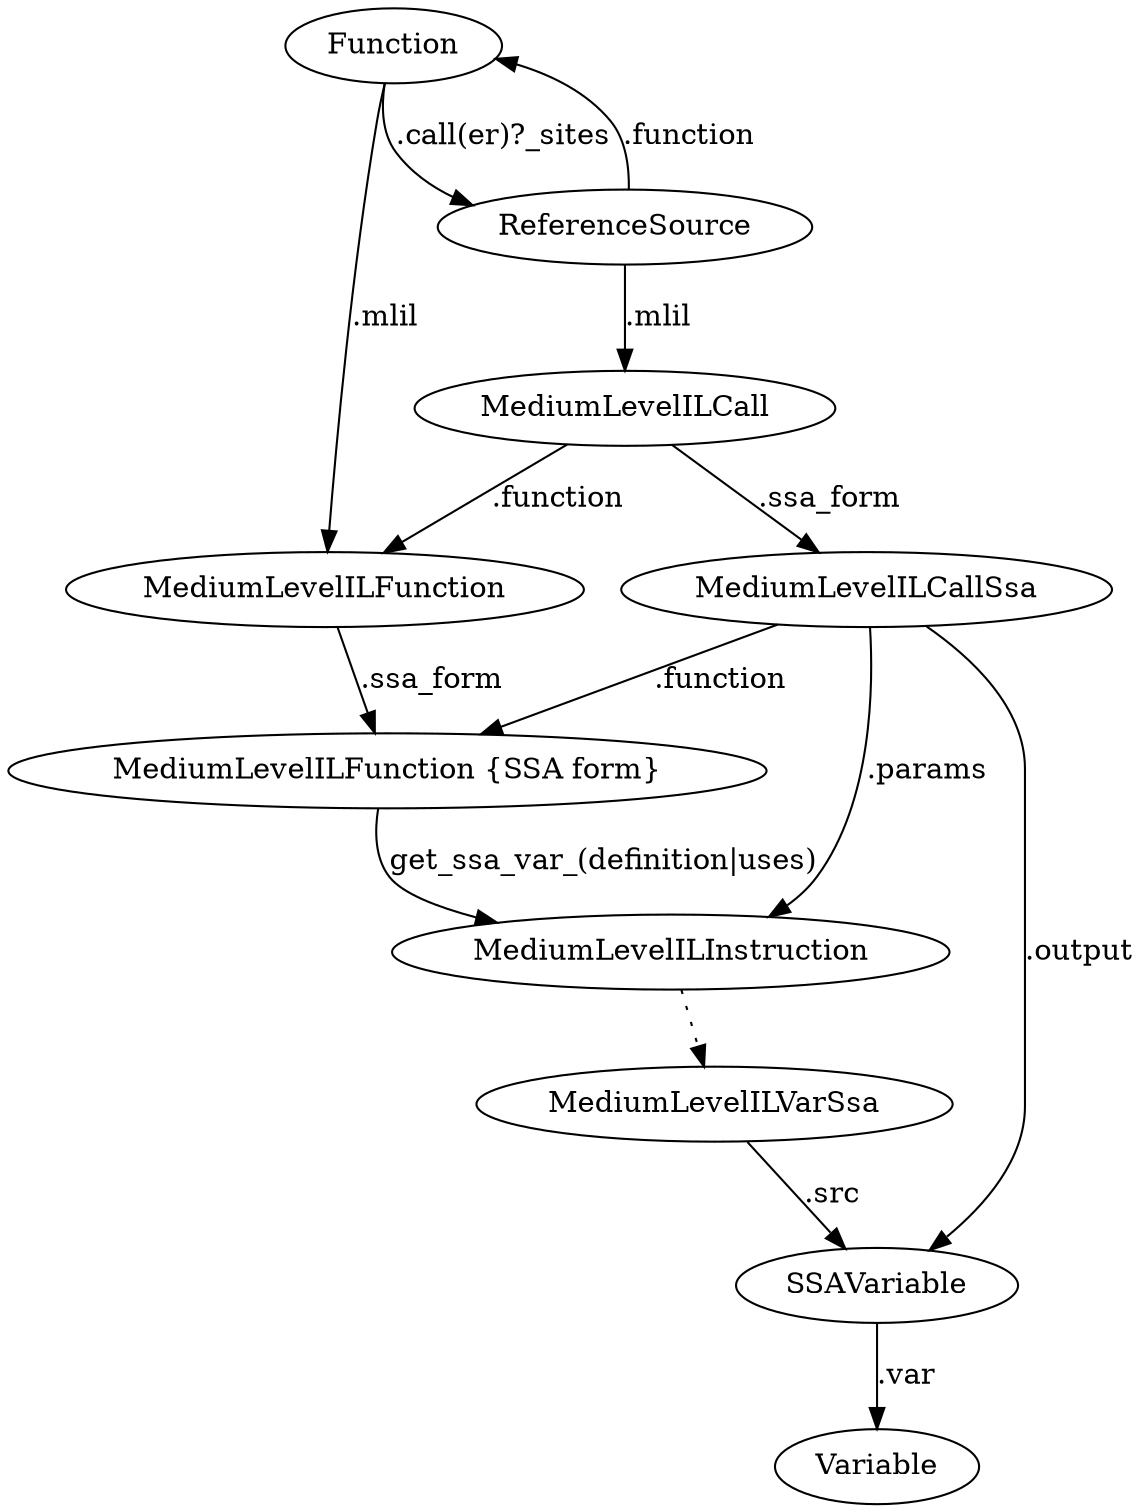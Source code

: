 digraph {
  Function -> MediumLevelILFunction [label=".mlil"];
  MediumLevelILFunction -> "MediumLevelILFunction {SSA form}" [label=".ssa_form"]
  "MediumLevelILFunction {SSA form}" -> MediumLevelILInstruction [label="get_ssa_var_(definition|uses)"];
  Function -> ReferenceSource [label=".call(er)?_sites"];
  ReferenceSource -> Function [label=".function"];
  ReferenceSource -> MediumLevelILCall [label=".mlil"];
  MediumLevelILCall -> MediumLevelILCallSsa [label=".ssa_form"];
  MediumLevelILCall -> MediumLevelILFunction [label=".function"];
  MediumLevelILCallSsa -> "MediumLevelILFunction {SSA form}" [label=".function"];
  MediumLevelILCallSsa -> MediumLevelILInstruction [label=".params"];
  MediumLevelILInstruction -> MediumLevelILVarSsa [style="dotted"];
  MediumLevelILVarSsa -> SSAVariable [label=".src"];
  MediumLevelILCallSsa -> SSAVariable [label=".output"];
  SSAVariable -> Variable [label=".var"];
}

